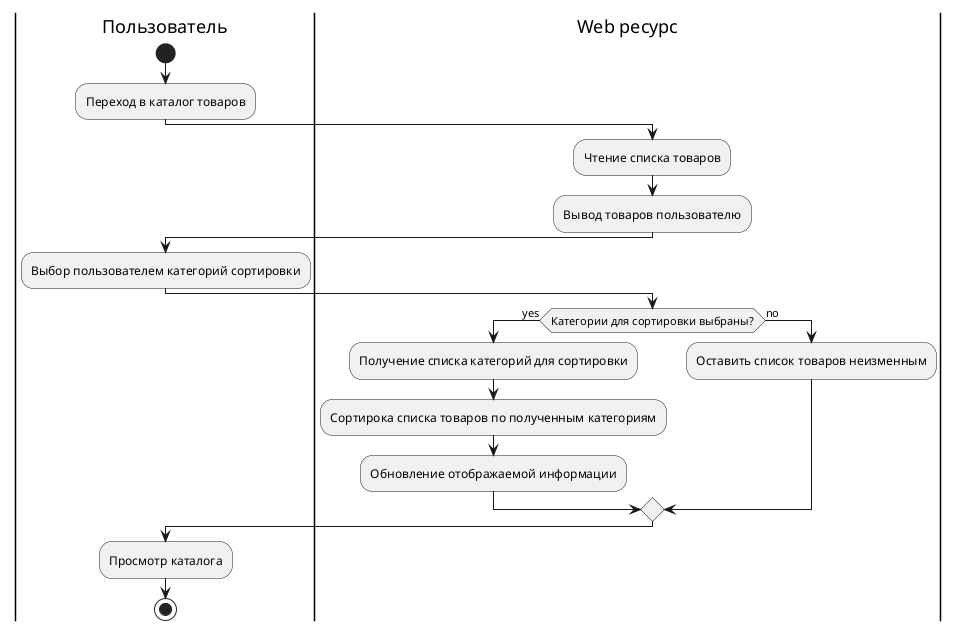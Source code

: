 @startuml
'https://plantuml.com/activity-diagram-beta

|Пользователь|
start
:Переход в каталог товаров;
|Web ресурс|
:Чтение списка товаров;
:Вывод товаров пользователю;
|Пользователь|
:Выбор пользователем категорий сортировки;
|Web ресурс|
if (Категории для сортировки выбраны?) is (yes) then
  :Получение списка категорий для сортировки;
  :Сортирока списка товаров по полученным категориям;
  :Обновление отображаемой информации;
else (no)
  :Оставить список товаров неизменным;
endif
|Пользователь|
:Просмотр каталога;
stop
@enduml
